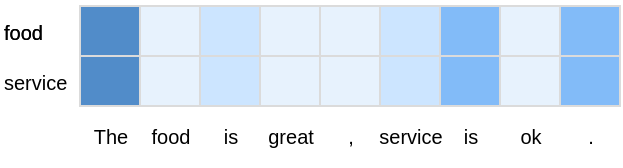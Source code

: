 <mxfile version="23.1.4" type="github">
  <diagram name="第 1 页" id="QFo4rpMajQ0m4gN3oKNT">
    <mxGraphModel dx="398" dy="265" grid="1" gridSize="10" guides="1" tooltips="1" connect="1" arrows="1" fold="1" page="1" pageScale="1" pageWidth="827" pageHeight="1169" math="0" shadow="0">
      <root>
        <mxCell id="0" />
        <mxCell id="1" parent="0" />
        <mxCell id="Tfmw1DpFzd8yZ36O808D-2" value="" style="whiteSpace=wrap;html=1;strokeColor=#DBDBDB;fillColor=#518CC9;fontSize=10;fontFamily=Times New Roman;" vertex="1" parent="1">
          <mxGeometry x="240" y="350" width="30" height="25" as="geometry" />
        </mxCell>
        <mxCell id="Tfmw1DpFzd8yZ36O808D-3" value="" style="whiteSpace=wrap;html=1;fillColor=#E7F2FD;strokeColor=#DBDBDB;fontSize=10;fontFamily=Times New Roman;" vertex="1" parent="1">
          <mxGeometry x="270" y="350" width="30" height="25" as="geometry" />
        </mxCell>
        <mxCell id="Tfmw1DpFzd8yZ36O808D-4" value="" style="whiteSpace=wrap;html=1;strokeColor=#DBDBDB;fillColor=#CCE5FF;fontSize=10;fontFamily=Times New Roman;" vertex="1" parent="1">
          <mxGeometry x="300" y="350" width="30" height="25" as="geometry" />
        </mxCell>
        <mxCell id="Tfmw1DpFzd8yZ36O808D-5" value="" style="whiteSpace=wrap;html=1;fillColor=#E7F2FD;strokeColor=#DBDBDB;fontSize=10;fontFamily=Times New Roman;" vertex="1" parent="1">
          <mxGeometry x="330" y="350" width="30" height="25" as="geometry" />
        </mxCell>
        <mxCell id="Tfmw1DpFzd8yZ36O808D-6" value="" style="whiteSpace=wrap;html=1;strokeColor=#DBDBDB;fillColor=#E7F2FD;fontSize=10;fontFamily=Times New Roman;" vertex="1" parent="1">
          <mxGeometry x="360" y="350" width="30" height="25" as="geometry" />
        </mxCell>
        <mxCell id="Tfmw1DpFzd8yZ36O808D-7" value="" style="whiteSpace=wrap;html=1;fillColor=#cce5ff;strokeColor=#DBDBDB;fontSize=10;fontFamily=Times New Roman;" vertex="1" parent="1">
          <mxGeometry x="390" y="350" width="30" height="25" as="geometry" />
        </mxCell>
        <mxCell id="Tfmw1DpFzd8yZ36O808D-8" value="" style="whiteSpace=wrap;html=1;strokeColor=#DBDBDB;fillColor=#82BBF8;fontSize=10;fontFamily=Times New Roman;" vertex="1" parent="1">
          <mxGeometry x="420" y="350" width="30" height="25" as="geometry" />
        </mxCell>
        <mxCell id="Tfmw1DpFzd8yZ36O808D-9" value="" style="whiteSpace=wrap;html=1;fillColor=#E7F2FD;strokeColor=#DBDBDB;fontSize=10;fontFamily=Times New Roman;" vertex="1" parent="1">
          <mxGeometry x="450" y="350" width="30" height="25" as="geometry" />
        </mxCell>
        <mxCell id="Tfmw1DpFzd8yZ36O808D-10" value="" style="whiteSpace=wrap;html=1;strokeColor=#DBDBDB;fillColor=#82BBF8;fontSize=10;fontFamily=Times New Roman;" vertex="1" parent="1">
          <mxGeometry x="480" y="350" width="30" height="25" as="geometry" />
        </mxCell>
        <mxCell id="Tfmw1DpFzd8yZ36O808D-12" value="" style="whiteSpace=wrap;html=1;strokeColor=#DBDBDB;fillColor=#518CC9;fontSize=10;fontFamily=Times New Roman;" vertex="1" parent="1">
          <mxGeometry x="240" y="375" width="30" height="25" as="geometry" />
        </mxCell>
        <mxCell id="Tfmw1DpFzd8yZ36O808D-13" value="" style="whiteSpace=wrap;html=1;fillColor=#E7F2FD;strokeColor=#DBDBDB;fontSize=10;fontFamily=Times New Roman;" vertex="1" parent="1">
          <mxGeometry x="270" y="375" width="30" height="25" as="geometry" />
        </mxCell>
        <mxCell id="Tfmw1DpFzd8yZ36O808D-14" value="" style="whiteSpace=wrap;html=1;strokeColor=#DBDBDB;fillColor=#CCE5FF;fontSize=10;fontFamily=Times New Roman;" vertex="1" parent="1">
          <mxGeometry x="300" y="375" width="30" height="25" as="geometry" />
        </mxCell>
        <mxCell id="Tfmw1DpFzd8yZ36O808D-15" value="" style="whiteSpace=wrap;html=1;fillColor=#E7F2FD;strokeColor=#DBDBDB;fontSize=10;fontFamily=Times New Roman;" vertex="1" parent="1">
          <mxGeometry x="330" y="375" width="30" height="25" as="geometry" />
        </mxCell>
        <mxCell id="Tfmw1DpFzd8yZ36O808D-16" value="" style="whiteSpace=wrap;html=1;strokeColor=#DBDBDB;fillColor=#E7F2FD;fontSize=10;fontFamily=Times New Roman;" vertex="1" parent="1">
          <mxGeometry x="360" y="375" width="30" height="25" as="geometry" />
        </mxCell>
        <mxCell id="Tfmw1DpFzd8yZ36O808D-17" value="" style="whiteSpace=wrap;html=1;fillColor=#cce5ff;strokeColor=#DBDBDB;fontSize=10;fontFamily=Times New Roman;" vertex="1" parent="1">
          <mxGeometry x="390" y="375" width="30" height="25" as="geometry" />
        </mxCell>
        <mxCell id="Tfmw1DpFzd8yZ36O808D-18" value="" style="whiteSpace=wrap;html=1;strokeColor=#DBDBDB;fillColor=#82BBF8;fontSize=10;fontFamily=Times New Roman;" vertex="1" parent="1">
          <mxGeometry x="420" y="375" width="30" height="25" as="geometry" />
        </mxCell>
        <mxCell id="Tfmw1DpFzd8yZ36O808D-19" value="" style="whiteSpace=wrap;html=1;fillColor=#E7F2FD;strokeColor=#DBDBDB;fontSize=10;fontFamily=Times New Roman;" vertex="1" parent="1">
          <mxGeometry x="450" y="375" width="30" height="25" as="geometry" />
        </mxCell>
        <mxCell id="Tfmw1DpFzd8yZ36O808D-20" value="" style="whiteSpace=wrap;html=1;strokeColor=#DBDBDB;fillColor=#82BBF8;fontSize=10;fontFamily=Times New Roman;" vertex="1" parent="1">
          <mxGeometry x="480" y="375" width="30" height="25" as="geometry" />
        </mxCell>
        <mxCell id="Tfmw1DpFzd8yZ36O808D-22" value="food" style="text;html=1;align=left;verticalAlign=middle;resizable=0;points=[];autosize=1;strokeColor=none;fillColor=none;fontSize=10;" vertex="1" parent="1">
          <mxGeometry x="200" y="347.5" width="40" height="30" as="geometry" />
        </mxCell>
        <mxCell id="Tfmw1DpFzd8yZ36O808D-23" value="service" style="text;html=1;align=left;verticalAlign=middle;resizable=0;points=[];autosize=1;strokeColor=none;fillColor=none;fontSize=10;" vertex="1" parent="1">
          <mxGeometry x="200" y="372.5" width="60" height="30" as="geometry" />
        </mxCell>
        <mxCell id="Tfmw1DpFzd8yZ36O808D-24" value="The" style="text;html=1;align=center;verticalAlign=middle;resizable=0;points=[];autosize=1;strokeColor=none;fillColor=none;fontSize=10;" vertex="1" parent="1">
          <mxGeometry x="235" y="400" width="40" height="30" as="geometry" />
        </mxCell>
        <mxCell id="Tfmw1DpFzd8yZ36O808D-25" value="food" style="text;html=1;align=left;verticalAlign=middle;resizable=0;points=[];autosize=1;strokeColor=none;fillColor=none;fontSize=10;" vertex="1" parent="1">
          <mxGeometry x="200" y="347.5" width="40" height="30" as="geometry" />
        </mxCell>
        <mxCell id="Tfmw1DpFzd8yZ36O808D-26" value="food" style="text;html=1;align=center;verticalAlign=middle;resizable=0;points=[];autosize=1;strokeColor=none;fillColor=none;fontSize=10;" vertex="1" parent="1">
          <mxGeometry x="265" y="400" width="40" height="30" as="geometry" />
        </mxCell>
        <mxCell id="Tfmw1DpFzd8yZ36O808D-27" value="is" style="text;html=1;align=center;verticalAlign=middle;resizable=0;points=[];autosize=1;strokeColor=none;fillColor=none;fontSize=10;" vertex="1" parent="1">
          <mxGeometry x="300" y="400" width="30" height="30" as="geometry" />
        </mxCell>
        <mxCell id="Tfmw1DpFzd8yZ36O808D-28" value="great" style="text;html=1;align=center;verticalAlign=middle;resizable=0;points=[];autosize=1;strokeColor=none;fillColor=none;fontSize=10;" vertex="1" parent="1">
          <mxGeometry x="320" y="400" width="50" height="30" as="geometry" />
        </mxCell>
        <mxCell id="Tfmw1DpFzd8yZ36O808D-29" value="," style="text;html=1;align=center;verticalAlign=middle;resizable=0;points=[];autosize=1;strokeColor=none;fillColor=none;fontSize=10;" vertex="1" parent="1">
          <mxGeometry x="360" y="400" width="30" height="30" as="geometry" />
        </mxCell>
        <mxCell id="Tfmw1DpFzd8yZ36O808D-30" value="service" style="text;html=1;align=center;verticalAlign=middle;resizable=0;points=[];autosize=1;strokeColor=none;fillColor=none;fontSize=10;" vertex="1" parent="1">
          <mxGeometry x="375" y="400" width="60" height="30" as="geometry" />
        </mxCell>
        <mxCell id="Tfmw1DpFzd8yZ36O808D-31" value="is" style="text;html=1;align=center;verticalAlign=middle;resizable=0;points=[];autosize=1;strokeColor=none;fillColor=none;fontSize=10;" vertex="1" parent="1">
          <mxGeometry x="420" y="400" width="30" height="30" as="geometry" />
        </mxCell>
        <mxCell id="Tfmw1DpFzd8yZ36O808D-32" value="ok" style="text;html=1;align=center;verticalAlign=middle;resizable=0;points=[];autosize=1;strokeColor=none;fillColor=none;fontSize=10;" vertex="1" parent="1">
          <mxGeometry x="450" y="400" width="30" height="30" as="geometry" />
        </mxCell>
        <mxCell id="Tfmw1DpFzd8yZ36O808D-33" value="." style="text;html=1;align=center;verticalAlign=middle;resizable=0;points=[];autosize=1;strokeColor=none;fillColor=none;fontSize=10;" vertex="1" parent="1">
          <mxGeometry x="480" y="400" width="30" height="30" as="geometry" />
        </mxCell>
      </root>
    </mxGraphModel>
  </diagram>
</mxfile>
